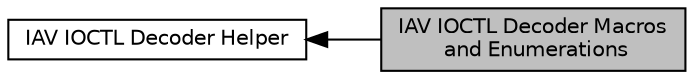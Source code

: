 digraph "IAV IOCTL Decoder Macros and Enumerations"
{
  bgcolor="transparent";
  edge [fontname="Helvetica",fontsize="10",labelfontname="Helvetica",labelfontsize="10"];
  node [fontname="Helvetica",fontsize="10",shape=box];
  rankdir=LR;
  Node2 [label="IAV IOCTL Decoder Helper",height=0.2,width=0.4,color="black",URL="$db/d1d/group__iav-ioctl-dec.html",tooltip="IAV IOCTL Decoder API Helper, in file iav_ioctl.h."];
  Node1 [label="IAV IOCTL Decoder Macros\l and Enumerations",height=0.2,width=0.4,color="black", fillcolor="grey75", style="filled", fontcolor="black",tooltip="IAV IOCTL Decoder API: Macros and Enumerations."];
  Node2->Node1 [shape=plaintext, dir="back", style="solid"];
}

